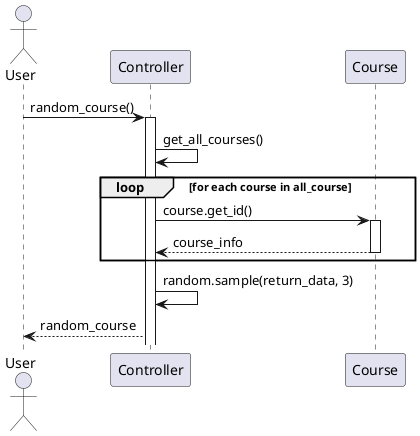 @startuml

actor User
participant Controller
participant Course


User -> Controller: random_course()
activate Controller

Controller -> Controller: get_all_courses()

loop for each course in all_course
    Controller -> Course: course.get_id()
    activate Course
    Course --> Controller: course_info
    deactivate Course

end

Controller -> Controller: random.sample(return_data, 3)


Controller --> User: random_course

@enduml